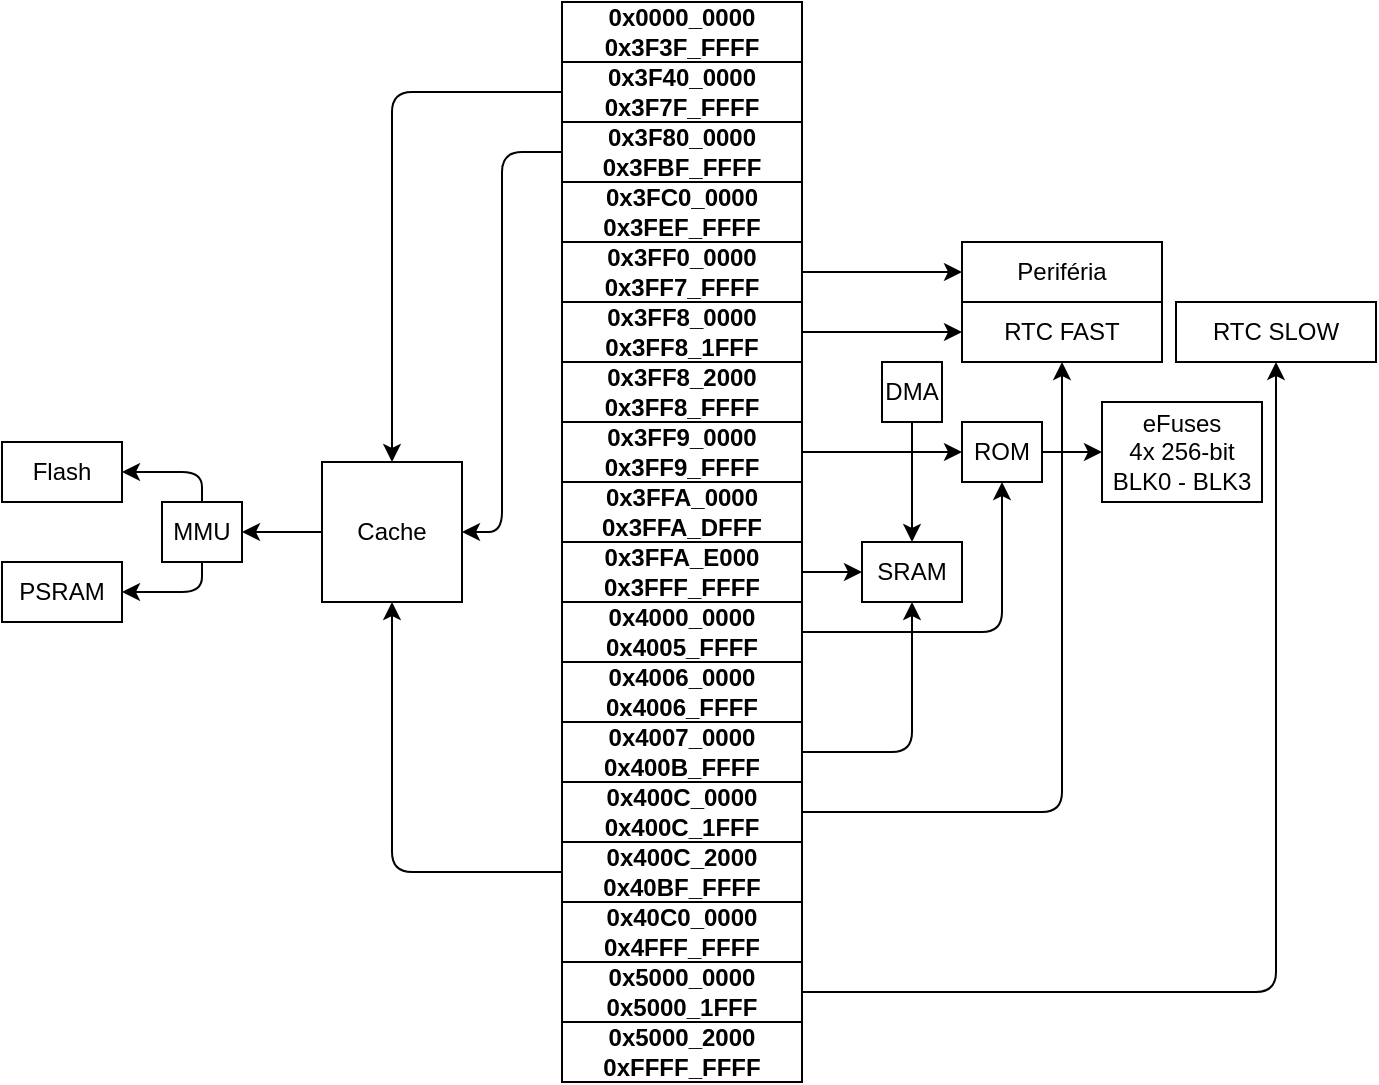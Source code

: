 <mxfile version="12.5.3" type="device"><diagram id="WJU64_DP4O-Z_TcB0-9Z" name="Page-1"><mxGraphModel dx="1086" dy="626" grid="1" gridSize="10" guides="1" tooltips="1" connect="1" arrows="1" fold="1" page="1" pageScale="1" pageWidth="827" pageHeight="1169" math="0" shadow="0"><root><mxCell id="0"/><mxCell id="1" parent="0"/><mxCell id="fVA08Eso-EnzftSYsYvT-1" value="MMU" style="rounded=0;whiteSpace=wrap;html=1;" parent="1" vertex="1"><mxGeometry x="320" y="390" width="40" height="30" as="geometry"/></mxCell><mxCell id="fVA08Eso-EnzftSYsYvT-41" value="" style="edgeStyle=orthogonalEdgeStyle;rounded=0;orthogonalLoop=1;jettySize=auto;html=1;" parent="1" source="fVA08Eso-EnzftSYsYvT-2" target="fVA08Eso-EnzftSYsYvT-1" edge="1"><mxGeometry relative="1" as="geometry"/></mxCell><mxCell id="fVA08Eso-EnzftSYsYvT-2" value="Cache" style="rounded=0;whiteSpace=wrap;html=1;" parent="1" vertex="1"><mxGeometry x="400" y="370" width="70" height="70" as="geometry"/></mxCell><mxCell id="fVA08Eso-EnzftSYsYvT-3" value="&lt;b&gt;0x0000_0000&lt;br&gt;0x3F3F_FFFF&lt;/b&gt;" style="rounded=0;whiteSpace=wrap;html=1;" parent="1" vertex="1"><mxGeometry x="520" y="140" width="120" height="30" as="geometry"/></mxCell><mxCell id="fVA08Eso-EnzftSYsYvT-4" value="&lt;b&gt;0x3F40_0000&lt;br&gt;0x3F7F_FFFF&lt;/b&gt;" style="rounded=0;whiteSpace=wrap;html=1;" parent="1" vertex="1"><mxGeometry x="520" y="170" width="120" height="30" as="geometry"/></mxCell><mxCell id="fVA08Eso-EnzftSYsYvT-5" value="&lt;b&gt;0x3F80_0000&lt;br&gt;0x3FBF_FFFF&lt;/b&gt;" style="rounded=0;whiteSpace=wrap;html=1;" parent="1" vertex="1"><mxGeometry x="520" y="200" width="120" height="30" as="geometry"/></mxCell><mxCell id="fVA08Eso-EnzftSYsYvT-6" value="&lt;b&gt;0x3FC0_0000&lt;br&gt;0x3FEF_FFFF&lt;/b&gt;" style="rounded=0;whiteSpace=wrap;html=1;" parent="1" vertex="1"><mxGeometry x="520" y="230" width="120" height="30" as="geometry"/></mxCell><mxCell id="fVA08Eso-EnzftSYsYvT-25" value="" style="edgeStyle=orthogonalEdgeStyle;rounded=0;orthogonalLoop=1;jettySize=auto;html=1;" parent="1" source="fVA08Eso-EnzftSYsYvT-7" target="fVA08Eso-EnzftSYsYvT-24" edge="1"><mxGeometry relative="1" as="geometry"/></mxCell><mxCell id="fVA08Eso-EnzftSYsYvT-7" value="&lt;b&gt;0x3FF0_0000&lt;br&gt;0x3FF7_FFFF&lt;/b&gt;" style="rounded=0;whiteSpace=wrap;html=1;" parent="1" vertex="1"><mxGeometry x="520" y="260" width="120" height="30" as="geometry"/></mxCell><mxCell id="fVA08Eso-EnzftSYsYvT-28" value="" style="edgeStyle=orthogonalEdgeStyle;rounded=0;orthogonalLoop=1;jettySize=auto;html=1;" parent="1" source="fVA08Eso-EnzftSYsYvT-8" target="fVA08Eso-EnzftSYsYvT-27" edge="1"><mxGeometry relative="1" as="geometry"/></mxCell><mxCell id="fVA08Eso-EnzftSYsYvT-8" value="&lt;b&gt;0x3FF8_0000&lt;br&gt;0x3FF8_1FFF&lt;/b&gt;" style="rounded=0;whiteSpace=wrap;html=1;" parent="1" vertex="1"><mxGeometry x="520" y="290" width="120" height="30" as="geometry"/></mxCell><mxCell id="fVA08Eso-EnzftSYsYvT-9" value="&lt;b&gt;0x3FF8_2000&lt;br&gt;0x3FF8_FFFF&lt;/b&gt;" style="rounded=0;whiteSpace=wrap;html=1;" parent="1" vertex="1"><mxGeometry x="520" y="320" width="120" height="30" as="geometry"/></mxCell><mxCell id="fVA08Eso-EnzftSYsYvT-31" value="" style="edgeStyle=orthogonalEdgeStyle;rounded=0;orthogonalLoop=1;jettySize=auto;html=1;" parent="1" source="fVA08Eso-EnzftSYsYvT-10" target="fVA08Eso-EnzftSYsYvT-30" edge="1"><mxGeometry relative="1" as="geometry"/></mxCell><mxCell id="fVA08Eso-EnzftSYsYvT-10" value="&lt;font style=&quot;font-size: 12px&quot;&gt;&lt;b&gt;0x3FF9_0000&lt;br&gt;0x3FF9_FFFF&lt;/b&gt;&lt;/font&gt;" style="rounded=0;whiteSpace=wrap;html=1;" parent="1" vertex="1"><mxGeometry x="520" y="350" width="120" height="30" as="geometry"/></mxCell><mxCell id="fVA08Eso-EnzftSYsYvT-11" value="&lt;b&gt;0x3FFA_0000&lt;br&gt;0x3FFA_DFFF&lt;/b&gt;" style="rounded=0;whiteSpace=wrap;html=1;" parent="1" vertex="1"><mxGeometry x="520" y="380" width="120" height="30" as="geometry"/></mxCell><mxCell id="fVA08Eso-EnzftSYsYvT-37" value="" style="edgeStyle=orthogonalEdgeStyle;rounded=0;orthogonalLoop=1;jettySize=auto;html=1;" parent="1" source="fVA08Eso-EnzftSYsYvT-12" target="fVA08Eso-EnzftSYsYvT-36" edge="1"><mxGeometry relative="1" as="geometry"/></mxCell><mxCell id="fVA08Eso-EnzftSYsYvT-12" value="&lt;b&gt;0x3FFA_E000&lt;br&gt;0x3FFF_FFFF&lt;/b&gt;" style="rounded=0;whiteSpace=wrap;html=1;" parent="1" vertex="1"><mxGeometry x="520" y="410" width="120" height="30" as="geometry"/></mxCell><mxCell id="fVA08Eso-EnzftSYsYvT-13" value="&lt;b&gt;0x4000_0000&lt;br&gt;0x4005_FFFF&lt;/b&gt;" style="rounded=0;whiteSpace=wrap;html=1;" parent="1" vertex="1"><mxGeometry x="520" y="440" width="120" height="30" as="geometry"/></mxCell><mxCell id="fVA08Eso-EnzftSYsYvT-14" value="&lt;b&gt;0x4006_0000&lt;br&gt;0x4006_FFFF&lt;/b&gt;" style="rounded=0;whiteSpace=wrap;html=1;" parent="1" vertex="1"><mxGeometry x="520" y="470" width="120" height="30" as="geometry"/></mxCell><mxCell id="fVA08Eso-EnzftSYsYvT-15" value="&lt;b&gt;0x4007_0000&lt;br&gt;0x400B_FFFF&lt;/b&gt;" style="rounded=0;whiteSpace=wrap;html=1;" parent="1" vertex="1"><mxGeometry x="520" y="500" width="120" height="30" as="geometry"/></mxCell><mxCell id="fVA08Eso-EnzftSYsYvT-16" value="&lt;b&gt;0x400C_0000&lt;br&gt;0x400C_1FFF&lt;/b&gt;" style="rounded=0;whiteSpace=wrap;html=1;" parent="1" vertex="1"><mxGeometry x="520" y="530" width="120" height="30" as="geometry"/></mxCell><mxCell id="fVA08Eso-EnzftSYsYvT-17" value="&lt;b&gt;0x400C_2000&lt;br&gt;0x40BF_FFFF&lt;/b&gt;" style="rounded=0;whiteSpace=wrap;html=1;" parent="1" vertex="1"><mxGeometry x="520" y="560" width="120" height="30" as="geometry"/></mxCell><mxCell id="fVA08Eso-EnzftSYsYvT-18" value="&lt;b&gt;0x40C0_0000&lt;br&gt;0x4FFF_FFFF&lt;/b&gt;" style="rounded=0;whiteSpace=wrap;html=1;" parent="1" vertex="1"><mxGeometry x="520" y="590" width="120" height="30" as="geometry"/></mxCell><mxCell id="fVA08Eso-EnzftSYsYvT-19" value="&lt;b&gt;0x5000_0000&lt;br&gt;0x5000_1FFF&lt;/b&gt;" style="rounded=0;whiteSpace=wrap;html=1;" parent="1" vertex="1"><mxGeometry x="520" y="620" width="120" height="30" as="geometry"/></mxCell><mxCell id="fVA08Eso-EnzftSYsYvT-20" value="&lt;b&gt;0x5000_2000&lt;br&gt;0xFFFF_FFFF&lt;/b&gt;" style="rounded=0;whiteSpace=wrap;html=1;" parent="1" vertex="1"><mxGeometry x="520" y="650" width="120" height="30" as="geometry"/></mxCell><mxCell id="fVA08Eso-EnzftSYsYvT-21" value="" style="endArrow=classic;html=1;entryX=0.5;entryY=0;entryDx=0;entryDy=0;exitX=0;exitY=0.5;exitDx=0;exitDy=0;" parent="1" source="fVA08Eso-EnzftSYsYvT-4" target="fVA08Eso-EnzftSYsYvT-2" edge="1"><mxGeometry width="50" height="50" relative="1" as="geometry"><mxPoint x="550" y="360" as="sourcePoint"/><mxPoint x="600" y="310" as="targetPoint"/><Array as="points"><mxPoint x="435" y="185"/></Array></mxGeometry></mxCell><mxCell id="fVA08Eso-EnzftSYsYvT-22" value="" style="endArrow=classic;html=1;entryX=1;entryY=0.5;entryDx=0;entryDy=0;exitX=0;exitY=0.5;exitDx=0;exitDy=0;" parent="1" source="fVA08Eso-EnzftSYsYvT-5" target="fVA08Eso-EnzftSYsYvT-2" edge="1"><mxGeometry width="50" height="50" relative="1" as="geometry"><mxPoint x="550" y="360" as="sourcePoint"/><mxPoint x="600" y="310" as="targetPoint"/><Array as="points"><mxPoint x="490" y="215"/><mxPoint x="490" y="405"/></Array></mxGeometry></mxCell><mxCell id="fVA08Eso-EnzftSYsYvT-23" value="" style="endArrow=classic;html=1;entryX=0.5;entryY=1;entryDx=0;entryDy=0;exitX=0;exitY=0.5;exitDx=0;exitDy=0;" parent="1" source="fVA08Eso-EnzftSYsYvT-17" target="fVA08Eso-EnzftSYsYvT-2" edge="1"><mxGeometry width="50" height="50" relative="1" as="geometry"><mxPoint x="550" y="460" as="sourcePoint"/><mxPoint x="600" y="410" as="targetPoint"/><Array as="points"><mxPoint x="435" y="575"/></Array></mxGeometry></mxCell><mxCell id="fVA08Eso-EnzftSYsYvT-24" value="Periféria" style="rounded=0;whiteSpace=wrap;html=1;" parent="1" vertex="1"><mxGeometry x="720" y="260" width="100" height="30" as="geometry"/></mxCell><mxCell id="fVA08Eso-EnzftSYsYvT-27" value="RTC FAST" style="rounded=0;whiteSpace=wrap;html=1;" parent="1" vertex="1"><mxGeometry x="720" y="290" width="100" height="30" as="geometry"/></mxCell><mxCell id="fVA08Eso-EnzftSYsYvT-29" value="" style="endArrow=classic;html=1;entryX=0.5;entryY=1;entryDx=0;entryDy=0;exitX=1;exitY=0.5;exitDx=0;exitDy=0;" parent="1" source="fVA08Eso-EnzftSYsYvT-16" target="fVA08Eso-EnzftSYsYvT-27" edge="1"><mxGeometry width="50" height="50" relative="1" as="geometry"><mxPoint x="720" y="450" as="sourcePoint"/><mxPoint x="770" y="400" as="targetPoint"/><Array as="points"><mxPoint x="770" y="545"/></Array></mxGeometry></mxCell><mxCell id="x8Mce05PYCW7I1MFt92U-2" value="" style="edgeStyle=orthogonalEdgeStyle;rounded=0;orthogonalLoop=1;jettySize=auto;html=1;" edge="1" parent="1" source="fVA08Eso-EnzftSYsYvT-30" target="x8Mce05PYCW7I1MFt92U-1"><mxGeometry relative="1" as="geometry"/></mxCell><mxCell id="fVA08Eso-EnzftSYsYvT-30" value="ROM" style="rounded=0;whiteSpace=wrap;html=1;" parent="1" vertex="1"><mxGeometry x="720" y="350" width="40" height="30" as="geometry"/></mxCell><mxCell id="fVA08Eso-EnzftSYsYvT-32" value="" style="endArrow=classic;html=1;entryX=0.5;entryY=1;entryDx=0;entryDy=0;exitX=1;exitY=0.5;exitDx=0;exitDy=0;" parent="1" source="fVA08Eso-EnzftSYsYvT-13" target="fVA08Eso-EnzftSYsYvT-30" edge="1"><mxGeometry width="50" height="50" relative="1" as="geometry"><mxPoint x="720" y="450" as="sourcePoint"/><mxPoint x="770" y="400" as="targetPoint"/><Array as="points"><mxPoint x="740" y="455"/></Array></mxGeometry></mxCell><mxCell id="fVA08Eso-EnzftSYsYvT-34" value="RTC SLOW" style="rounded=0;whiteSpace=wrap;html=1;" parent="1" vertex="1"><mxGeometry x="827" y="290" width="100" height="30" as="geometry"/></mxCell><mxCell id="fVA08Eso-EnzftSYsYvT-35" value="" style="endArrow=classic;html=1;entryX=0.5;entryY=1;entryDx=0;entryDy=0;exitX=1;exitY=0.5;exitDx=0;exitDy=0;" parent="1" source="fVA08Eso-EnzftSYsYvT-19" target="fVA08Eso-EnzftSYsYvT-34" edge="1"><mxGeometry width="50" height="50" relative="1" as="geometry"><mxPoint x="870" y="480" as="sourcePoint"/><mxPoint x="920" y="430" as="targetPoint"/><Array as="points"><mxPoint x="877" y="635"/></Array></mxGeometry></mxCell><mxCell id="fVA08Eso-EnzftSYsYvT-36" value="SRAM" style="rounded=0;whiteSpace=wrap;html=1;" parent="1" vertex="1"><mxGeometry x="670" y="410" width="50" height="30" as="geometry"/></mxCell><mxCell id="fVA08Eso-EnzftSYsYvT-38" value="" style="endArrow=classic;html=1;entryX=0.5;entryY=1;entryDx=0;entryDy=0;exitX=1;exitY=0.5;exitDx=0;exitDy=0;" parent="1" source="fVA08Eso-EnzftSYsYvT-15" target="fVA08Eso-EnzftSYsYvT-36" edge="1"><mxGeometry width="50" height="50" relative="1" as="geometry"><mxPoint x="870" y="480" as="sourcePoint"/><mxPoint x="920" y="430" as="targetPoint"/><Array as="points"><mxPoint x="695" y="515"/></Array></mxGeometry></mxCell><mxCell id="fVA08Eso-EnzftSYsYvT-40" value="" style="edgeStyle=orthogonalEdgeStyle;rounded=0;orthogonalLoop=1;jettySize=auto;html=1;" parent="1" source="fVA08Eso-EnzftSYsYvT-39" target="fVA08Eso-EnzftSYsYvT-36" edge="1"><mxGeometry relative="1" as="geometry"/></mxCell><mxCell id="fVA08Eso-EnzftSYsYvT-39" value="DMA" style="rounded=0;whiteSpace=wrap;html=1;" parent="1" vertex="1"><mxGeometry x="680" y="320" width="30" height="30" as="geometry"/></mxCell><mxCell id="fVA08Eso-EnzftSYsYvT-42" value="Flash" style="rounded=0;whiteSpace=wrap;html=1;" parent="1" vertex="1"><mxGeometry x="240" y="360" width="60" height="30" as="geometry"/></mxCell><mxCell id="fVA08Eso-EnzftSYsYvT-43" value="PSRAM" style="rounded=0;whiteSpace=wrap;html=1;" parent="1" vertex="1"><mxGeometry x="240" y="420" width="60" height="30" as="geometry"/></mxCell><mxCell id="fVA08Eso-EnzftSYsYvT-44" value="" style="endArrow=classic;html=1;entryX=1;entryY=0.5;entryDx=0;entryDy=0;exitX=0.5;exitY=1;exitDx=0;exitDy=0;" parent="1" source="fVA08Eso-EnzftSYsYvT-1" target="fVA08Eso-EnzftSYsYvT-43" edge="1"><mxGeometry width="50" height="50" relative="1" as="geometry"><mxPoint x="540" y="410" as="sourcePoint"/><mxPoint x="590" y="360" as="targetPoint"/><Array as="points"><mxPoint x="340" y="435"/></Array></mxGeometry></mxCell><mxCell id="fVA08Eso-EnzftSYsYvT-45" value="" style="endArrow=classic;html=1;entryX=1;entryY=0.5;entryDx=0;entryDy=0;exitX=0.5;exitY=0;exitDx=0;exitDy=0;" parent="1" source="fVA08Eso-EnzftSYsYvT-1" target="fVA08Eso-EnzftSYsYvT-42" edge="1"><mxGeometry width="50" height="50" relative="1" as="geometry"><mxPoint x="540" y="410" as="sourcePoint"/><mxPoint x="590" y="360" as="targetPoint"/><Array as="points"><mxPoint x="340" y="375"/></Array></mxGeometry></mxCell><mxCell id="x8Mce05PYCW7I1MFt92U-1" value="eFuses&lt;br&gt;4x 256-bit&lt;br&gt;BLK0 - BLK3" style="rounded=0;whiteSpace=wrap;html=1;" vertex="1" parent="1"><mxGeometry x="790" y="340" width="80" height="50" as="geometry"/></mxCell></root></mxGraphModel></diagram></mxfile>